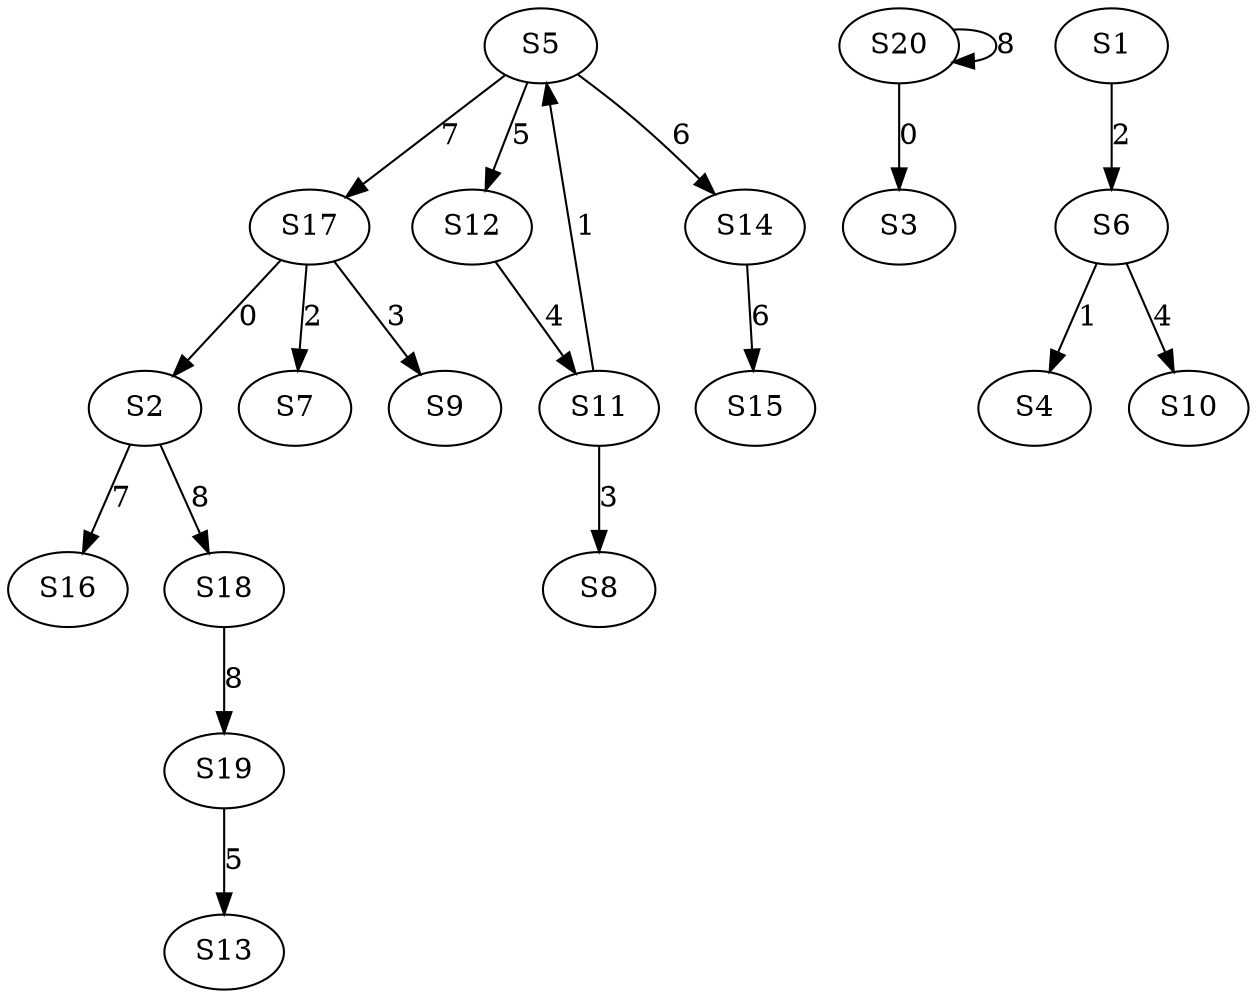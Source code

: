 strict digraph {
	S17 -> S2 [ label = 0 ];
	S20 -> S3 [ label = 0 ];
	S6 -> S4 [ label = 1 ];
	S11 -> S5 [ label = 1 ];
	S1 -> S6 [ label = 2 ];
	S17 -> S7 [ label = 2 ];
	S11 -> S8 [ label = 3 ];
	S17 -> S9 [ label = 3 ];
	S6 -> S10 [ label = 4 ];
	S12 -> S11 [ label = 4 ];
	S5 -> S12 [ label = 5 ];
	S19 -> S13 [ label = 5 ];
	S5 -> S14 [ label = 6 ];
	S14 -> S15 [ label = 6 ];
	S2 -> S16 [ label = 7 ];
	S5 -> S17 [ label = 7 ];
	S2 -> S18 [ label = 8 ];
	S18 -> S19 [ label = 8 ];
	S20 -> S20 [ label = 8 ];
}